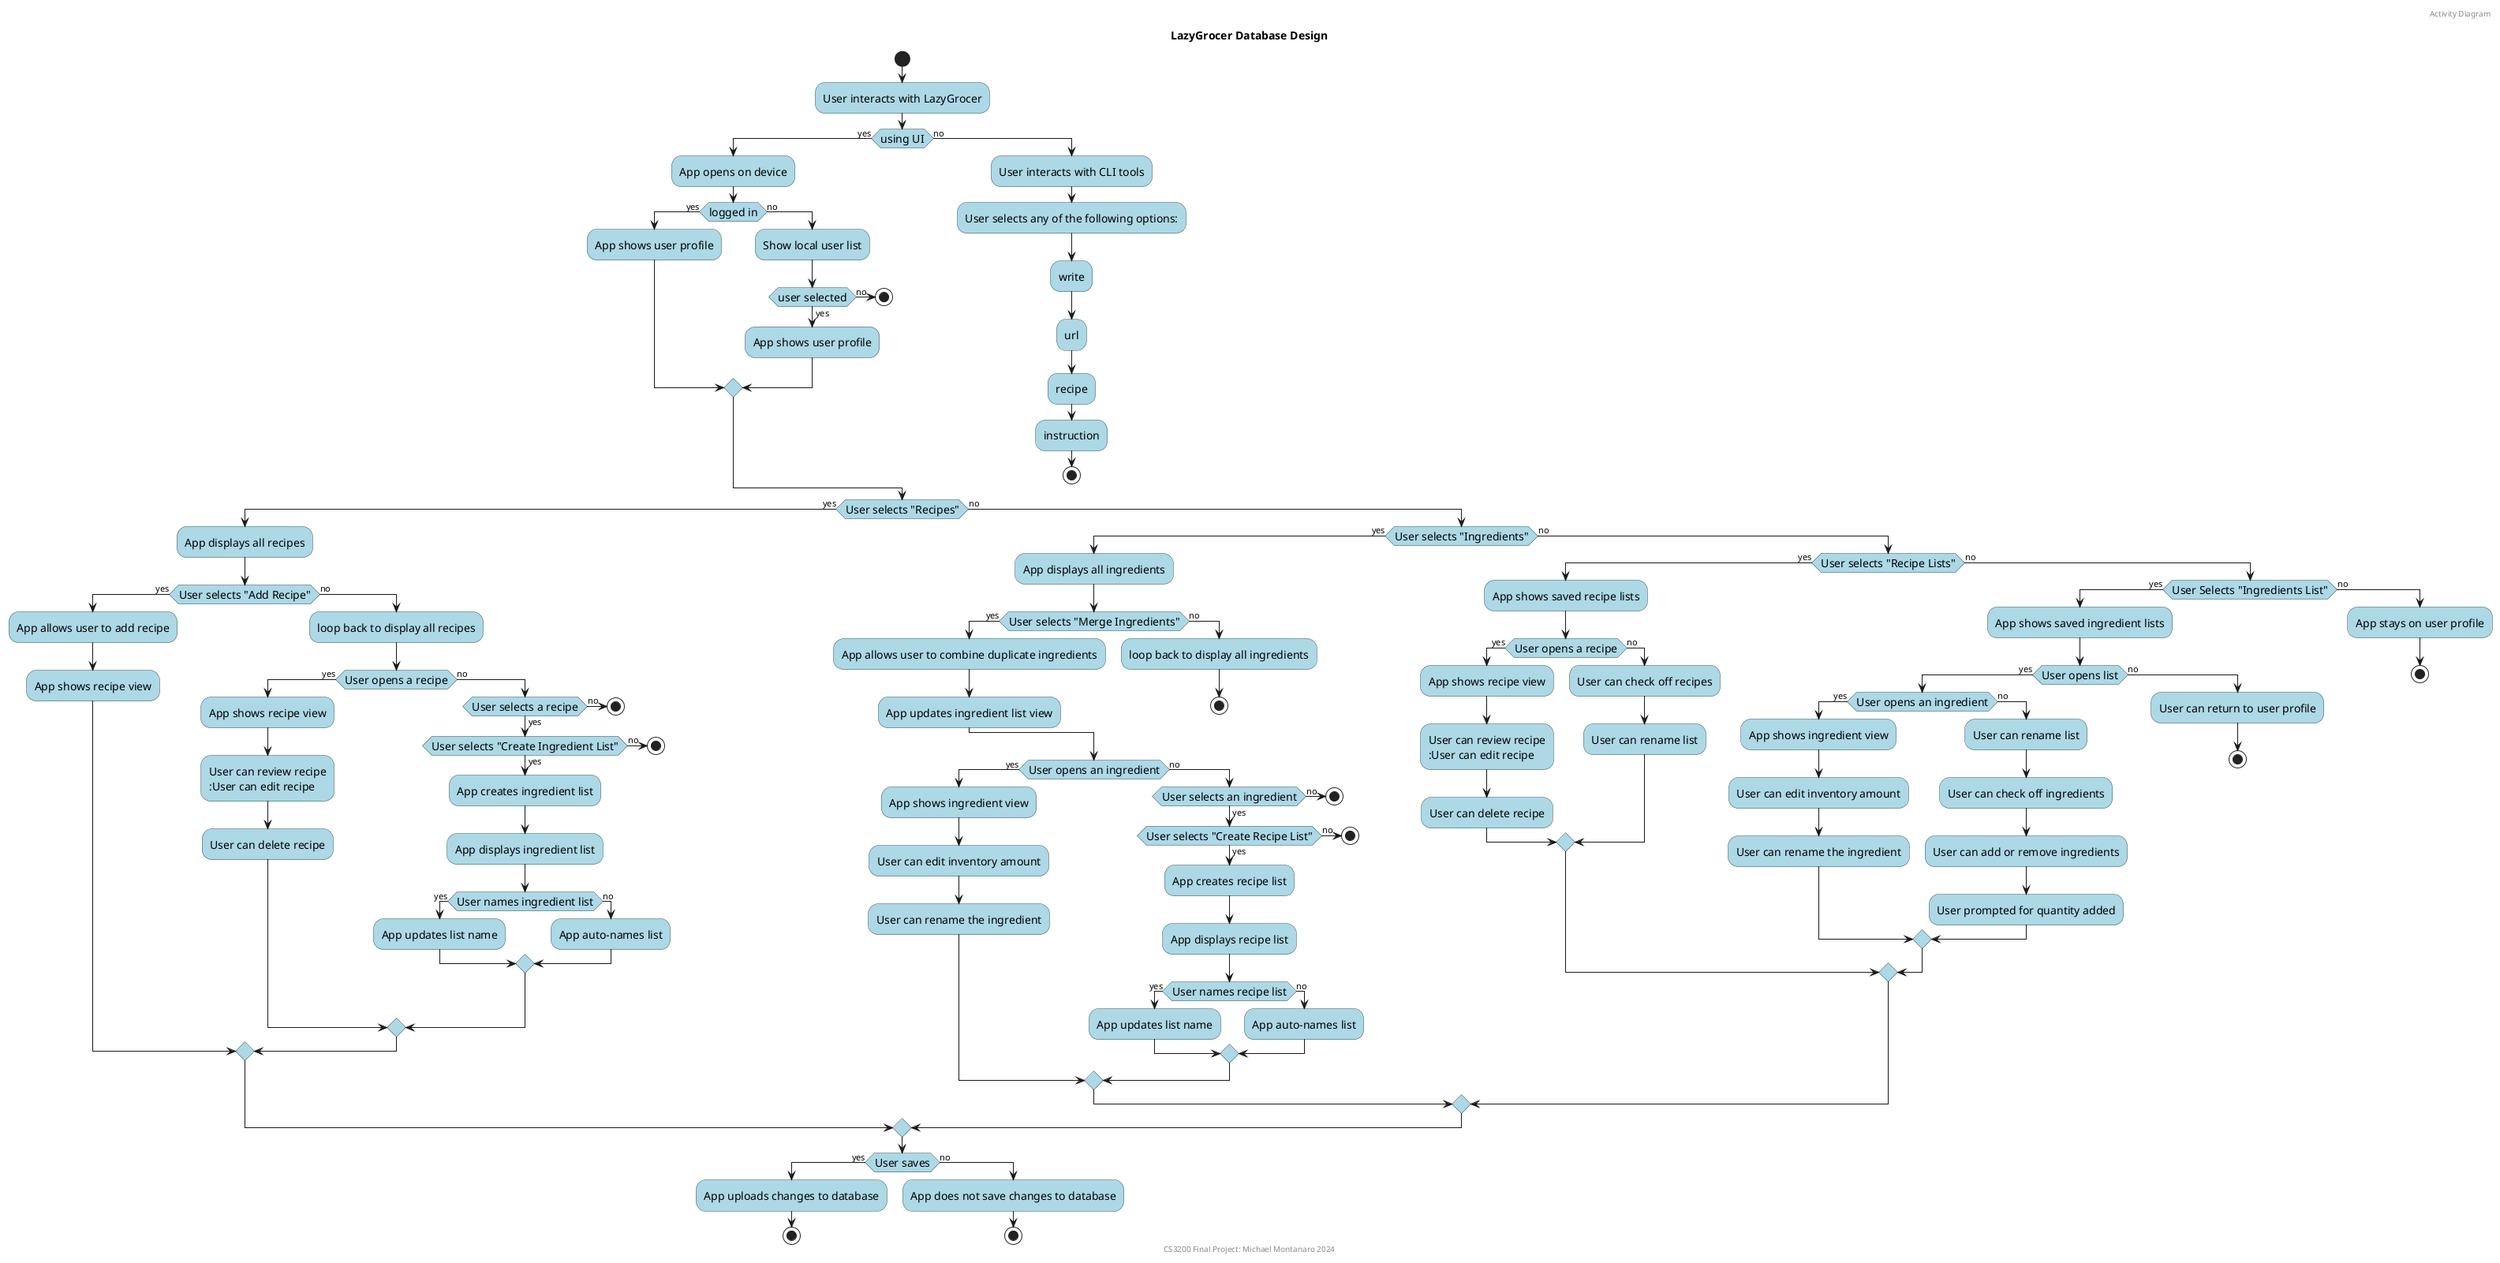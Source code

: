 @startuml LazyGrocerActivityDiagram

skinparam activity {
    BorderColor DarkSlateGray
    BackgroundColor LightBlue
    FontSize 14
}

header Activity Diagram
title LazyGrocer Database Design
footer CS3200 Final Project: Michael Montanaro 2024

start
:User interacts with LazyGrocer;
if (using UI) then (yes)
    :App opens on device;
    if (logged in) then (yes)
        :App shows user profile;
    else (no)
        :Show local user list;
        if (user selected) then (yes)
        :App shows user profile;
        else (no)
            stop
        endif
    endif
else (no)
  :User interacts with CLI tools;
  :User selects any of the following options:;
  :write;
  :url;
  :recipe;
  :instruction;
  stop
endif
if (User selects "Recipes") then (yes)
        :App displays all recipes;
        if (User selects "Add Recipe") then (yes)
            :App allows user to add recipe;
            :App shows recipe view;
        else (no)
            :loop back to display all recipes;
            if (User opens a recipe) then (yes)
                :App shows recipe view;
                :User can review recipe
                :User can edit recipe;
                :User can delete recipe;
            else (no)
                if (User selects a recipe) then (yes)
                    if (User selects "Create Ingredient List") then (yes)
                        :App creates ingredient list;
                        :App displays ingredient list;
                        if (User names ingredient list) then (yes)
                            :App updates list name;
                        else (no)
                            :App auto-names list;
                        endif
                    else (no)
                        stop
                    endif
                else (no)
                    stop
                endif
            endif
        endif
else (no)
    if (User selects "Ingredients") then (yes)
        :App displays all ingredients;
        if (User selects "Merge Ingredients") then (yes)
            :App allows user to combine duplicate ingredients;
            :App updates ingredient list view;
        else (no)
            :loop back to display all ingredients;
            stop
        endif
        if (User opens an ingredient) then (yes)
            :App shows ingredient view;
            :User can edit inventory amount;
            :User can rename the ingredient;
        else (no)
            if (User selects an ingredient) then (yes)
                if (User selects "Create Recipe List") then (yes)
                    :App creates recipe list;
                    :App displays recipe list;
                    if (User names recipe list) then (yes)
                        :App updates list name;
                    else (no)
                        :App auto-names list;
                    endif
                else (no)
                    stop
                endif
            else (no)
                stop
            endif
        endif
    else (no)
        if (User selects "Recipe Lists") then (yes)
            :App shows saved recipe lists;
            if (User opens a recipe) then (yes)
                :App shows recipe view;
                :User can review recipe
                :User can edit recipe;
                :User can delete recipe;
            else (no)
                :User can check off recipes;
                :User can rename list;
            endif
        else (no)
            if (User Selects "Ingredients List") then (yes)
                :App shows saved ingredient lists;
                if (User opens list) then (yes)
                    if (User opens an ingredient) then (yes)
                        :App shows ingredient view;
                        :User can edit inventory amount;
                        :User can rename the ingredient;
                    else (no)
                        :User can rename list;
                        :User can check off ingredients;
                        :User can add or remove ingredients;
                        :User prompted for quantity added;
                    endif
                else (no)
                    :User can return to user profile;
                    stop 
                endif
            else (no)
                :App stays on user profile;
                stop
            endif
        endif
    endif
endif
if (User saves) then (yes)
    :App uploads changes to database;
    stop
else (no)
    :App does not save changes to database;
    stop
endif
@enduml